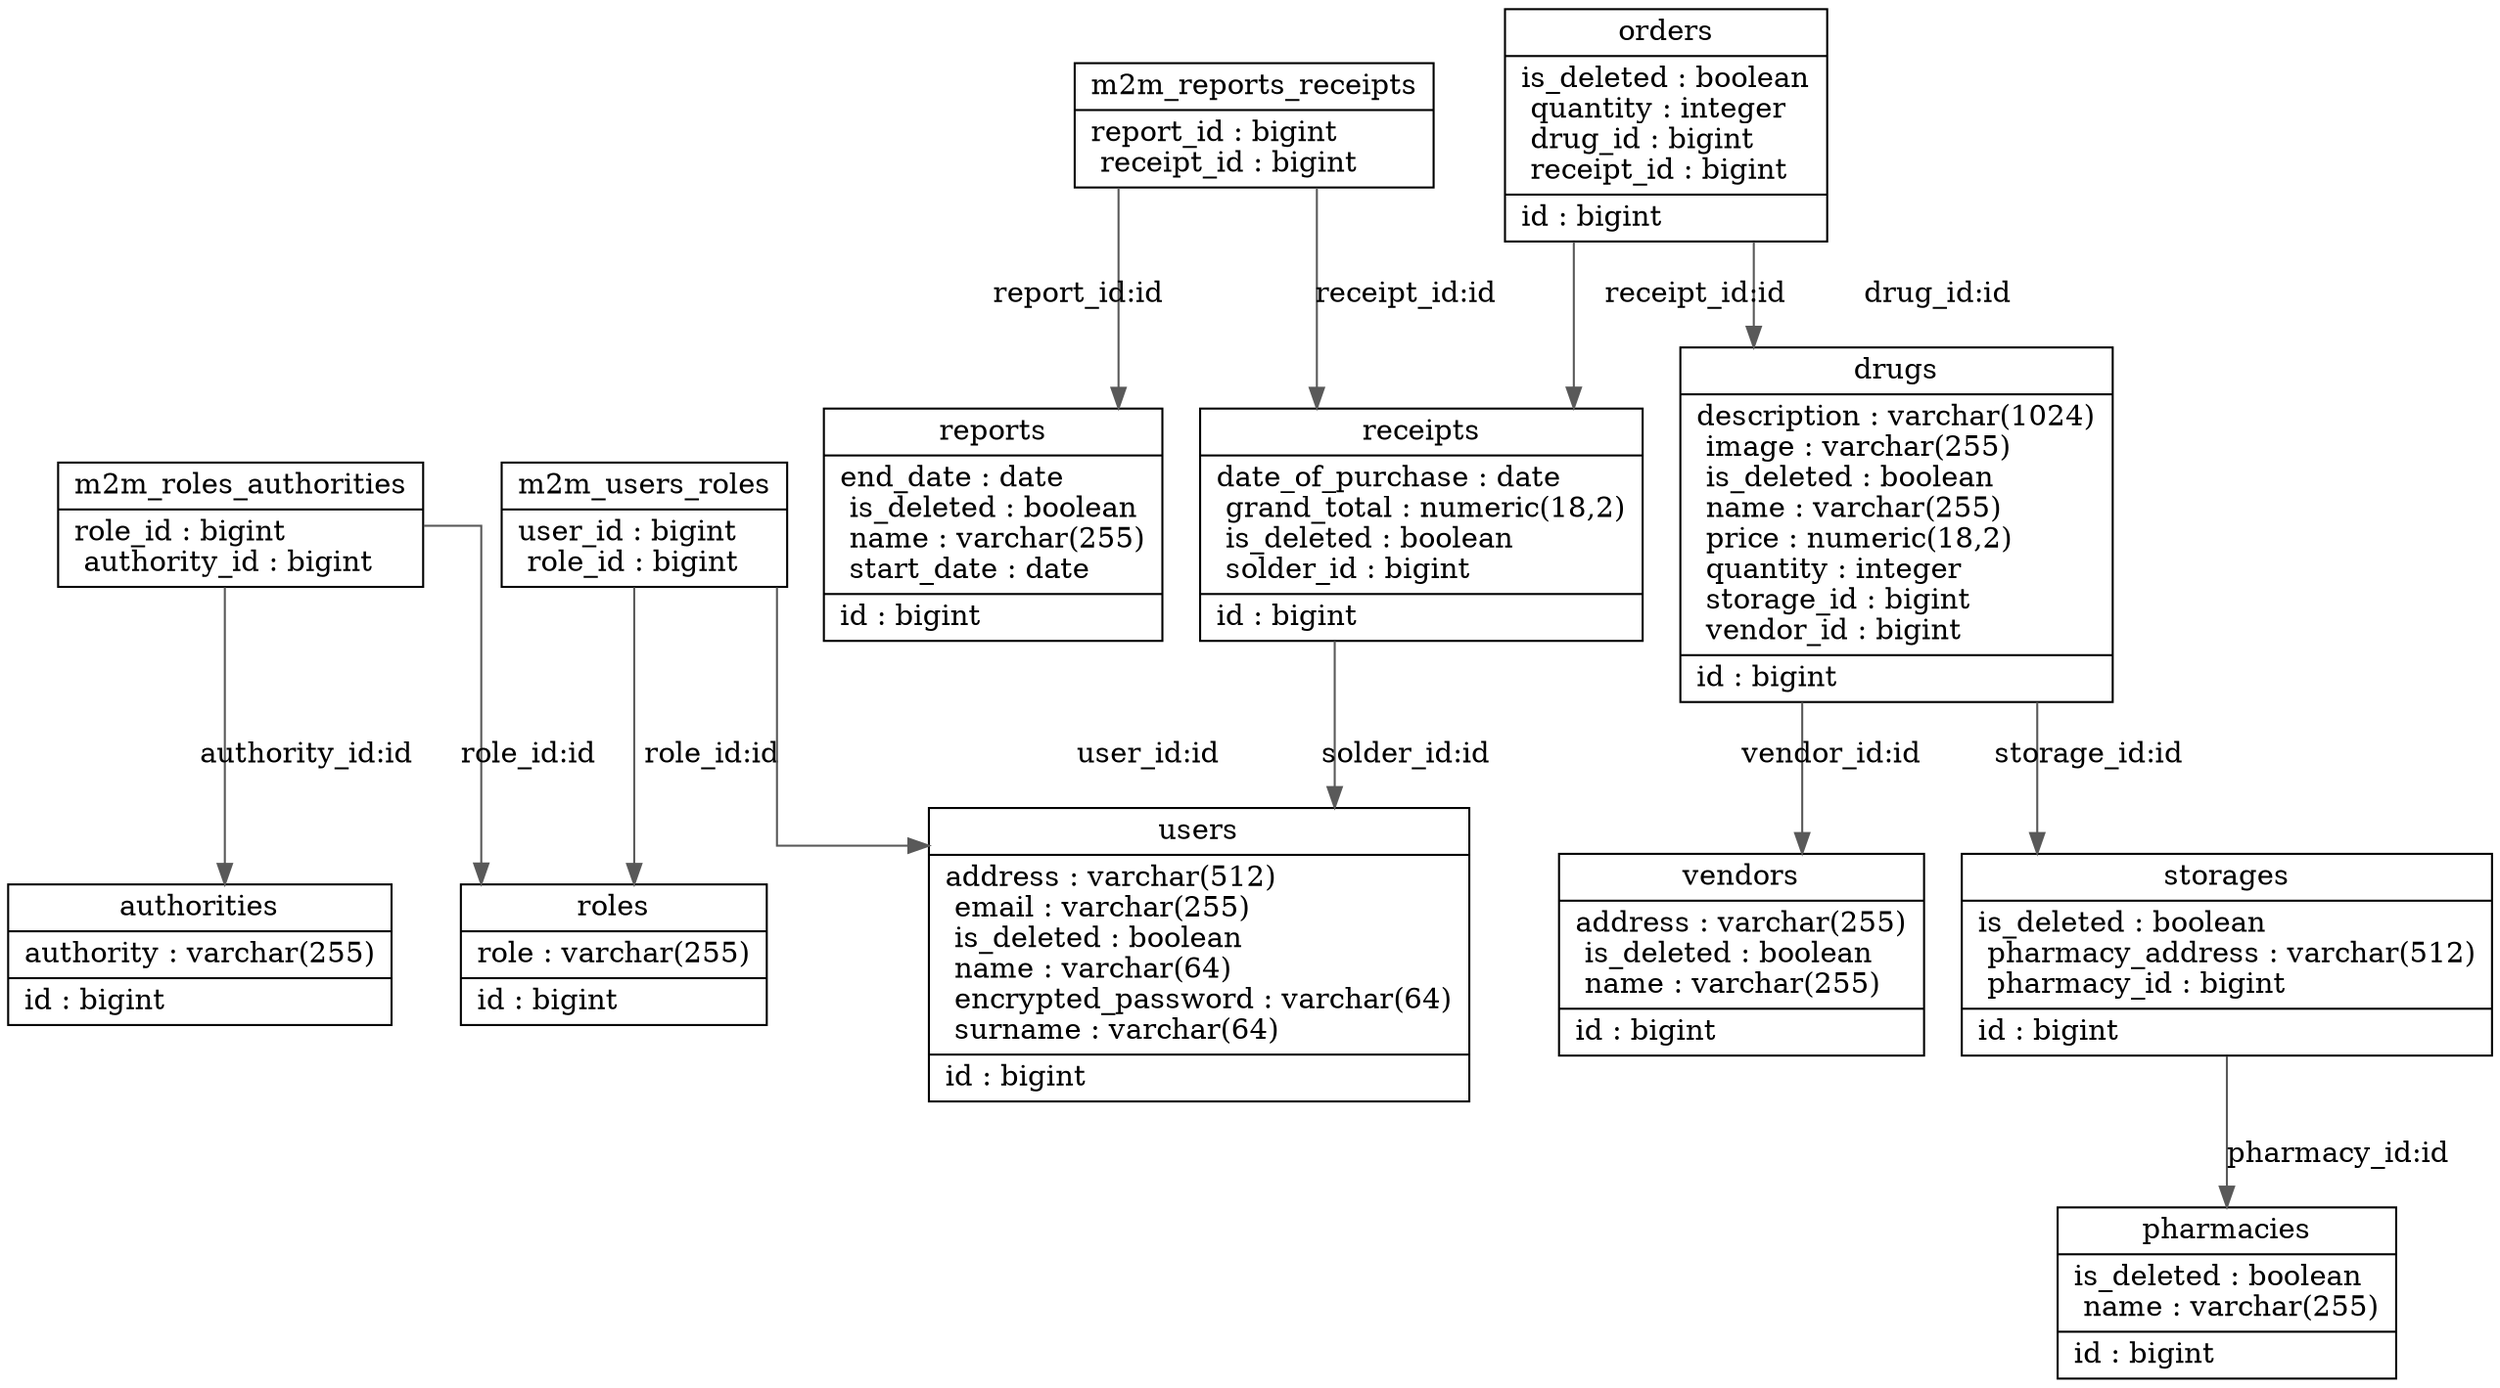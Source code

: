 digraph "automated_drug_service_db@localhost" {

splines  = ortho;
fontname = "Inconsolata";

node [colorscheme = ylgnbu4];
edge [colorscheme = dark28, dir = both];

authorities           [shape = record, pos = "11.386,9.390!"    , label = "{ authorities |  authority : varchar(255)\l| id : bigint\l }"];
drugs                 [shape = record, pos = "0.259,7.436!"     , label = "{ drugs |  description : varchar(1024)\l  image : varchar(255)\l  is_deleted : boolean\l  name : varchar(255)\l  price : numeric(18,2)\l  quantity : integer\l  storage_id : bigint\l  vendor_id : bigint\l| id : bigint\l }"];
m2m_reports_receipts  [shape = record, pos = "6.993,4.153!"     , label = "{ m2m_reports_receipts |  report_id : bigint\l  receipt_id : bigint\l }"];
m2m_roles_authorities [shape = record, pos = "10.075,6.784!"    , label = "{ m2m_roles_authorities |  role_id : bigint\l  authority_id : bigint\l }"];
m2m_users_roles       [shape = record, pos = "6.975,6.975!"     , label = "{ m2m_users_roles |  user_id : bigint\l  role_id : bigint\l }"];
orders                [shape = record, pos = "1.903,3.599!"     , label = "{ orders |  is_deleted : boolean\l  quantity : integer\l  drug_id : bigint\l  receipt_id : bigint\l| id : bigint\l }"];
pharmacies            [shape = record, pos = "0.063,12.269!"    , label = "{ pharmacies |  is_deleted : boolean\l  name : varchar(255)\l| id : bigint\l }"];
receipts              [shape = record, pos = "3.626,7.021!"     , label = "{ receipts |  date_of_purchase : date\l  grand_total : numeric(18,2)\l  is_deleted : boolean\l  solder_id : bigint\l| id : bigint\l }"];
reports               [shape = record, pos = "13.502,6.927!"    , label = "{ reports |  end_date : date\l  is_deleted : boolean\l  name : varchar(255)\l  start_date : date\l| id : bigint\l }"];
roles                 [shape = record, pos = "8.822,9.581!"     , label = "{ roles |  role : varchar(255)\l| id : bigint\l }"];
storages              [shape = record, pos = "-1.442,10.049!"   , label = "{ storages |  is_deleted : boolean\l  pharmacy_address : varchar(512)\l  pharmacy_id : bigint\l| id : bigint\l }"];
users                 [shape = record, pos = "5.089,10.499!"    , label = "{ users |  address : varchar(512)\l  email : varchar(255)\l  is_deleted : boolean\l  name : varchar(64)\l  encrypted_password : varchar(64)\l  surname : varchar(64)\l| id : bigint\l }"];
vendors               [shape = record, pos = "2.238,9.952!"     , label = "{ vendors |  address : varchar(255)\l  is_deleted : boolean\l  name : varchar(255)\l| id : bigint\l }"];

drugs                 -> storages              [color = "#595959", style = solid , arrowtail = none    , arrowhead = normal  , taillabel = "", label = "storage_id:id", headlabel = ""];
drugs                 -> vendors               [color = "#595959", style = solid , arrowtail = none    , arrowhead = normal  , taillabel = "", label = "vendor_id:id", headlabel = ""];
m2m_reports_receipts  -> receipts              [color = "#595959", style = solid , arrowtail = none    , arrowhead = normal  , taillabel = "", label = "receipt_id:id", headlabel = ""];
m2m_reports_receipts  -> reports               [color = "#595959", style = solid , arrowtail = none    , arrowhead = normal  , taillabel = "", label = "report_id:id", headlabel = ""];
m2m_roles_authorities -> authorities           [color = "#595959", style = solid , arrowtail = none    , arrowhead = normal  , taillabel = "", label = "authority_id:id", headlabel = ""];
m2m_roles_authorities -> roles                 [color = "#595959", style = solid , arrowtail = none    , arrowhead = normal  , taillabel = "", label = "role_id:id", headlabel = ""];
m2m_users_roles       -> roles                 [color = "#595959", style = solid , arrowtail = none    , arrowhead = normal  , taillabel = "", label = "role_id:id", headlabel = ""];
m2m_users_roles       -> users                 [color = "#595959", style = solid , arrowtail = none    , arrowhead = normal  , taillabel = "", label = "user_id:id", headlabel = ""];
orders                -> drugs                 [color = "#595959", style = solid , arrowtail = none    , arrowhead = normal  , taillabel = "", label = "drug_id:id", headlabel = ""];
orders                -> receipts              [color = "#595959", style = solid , arrowtail = none    , arrowhead = normal  , taillabel = "", label = "receipt_id:id", headlabel = ""];
receipts              -> users                 [color = "#595959", style = solid , arrowtail = none    , arrowhead = normal  , taillabel = "", label = "solder_id:id", headlabel = ""];
storages              -> pharmacies            [color = "#595959", style = solid , arrowtail = none    , arrowhead = normal  , taillabel = "", label = "pharmacy_id:id", headlabel = ""];

}
